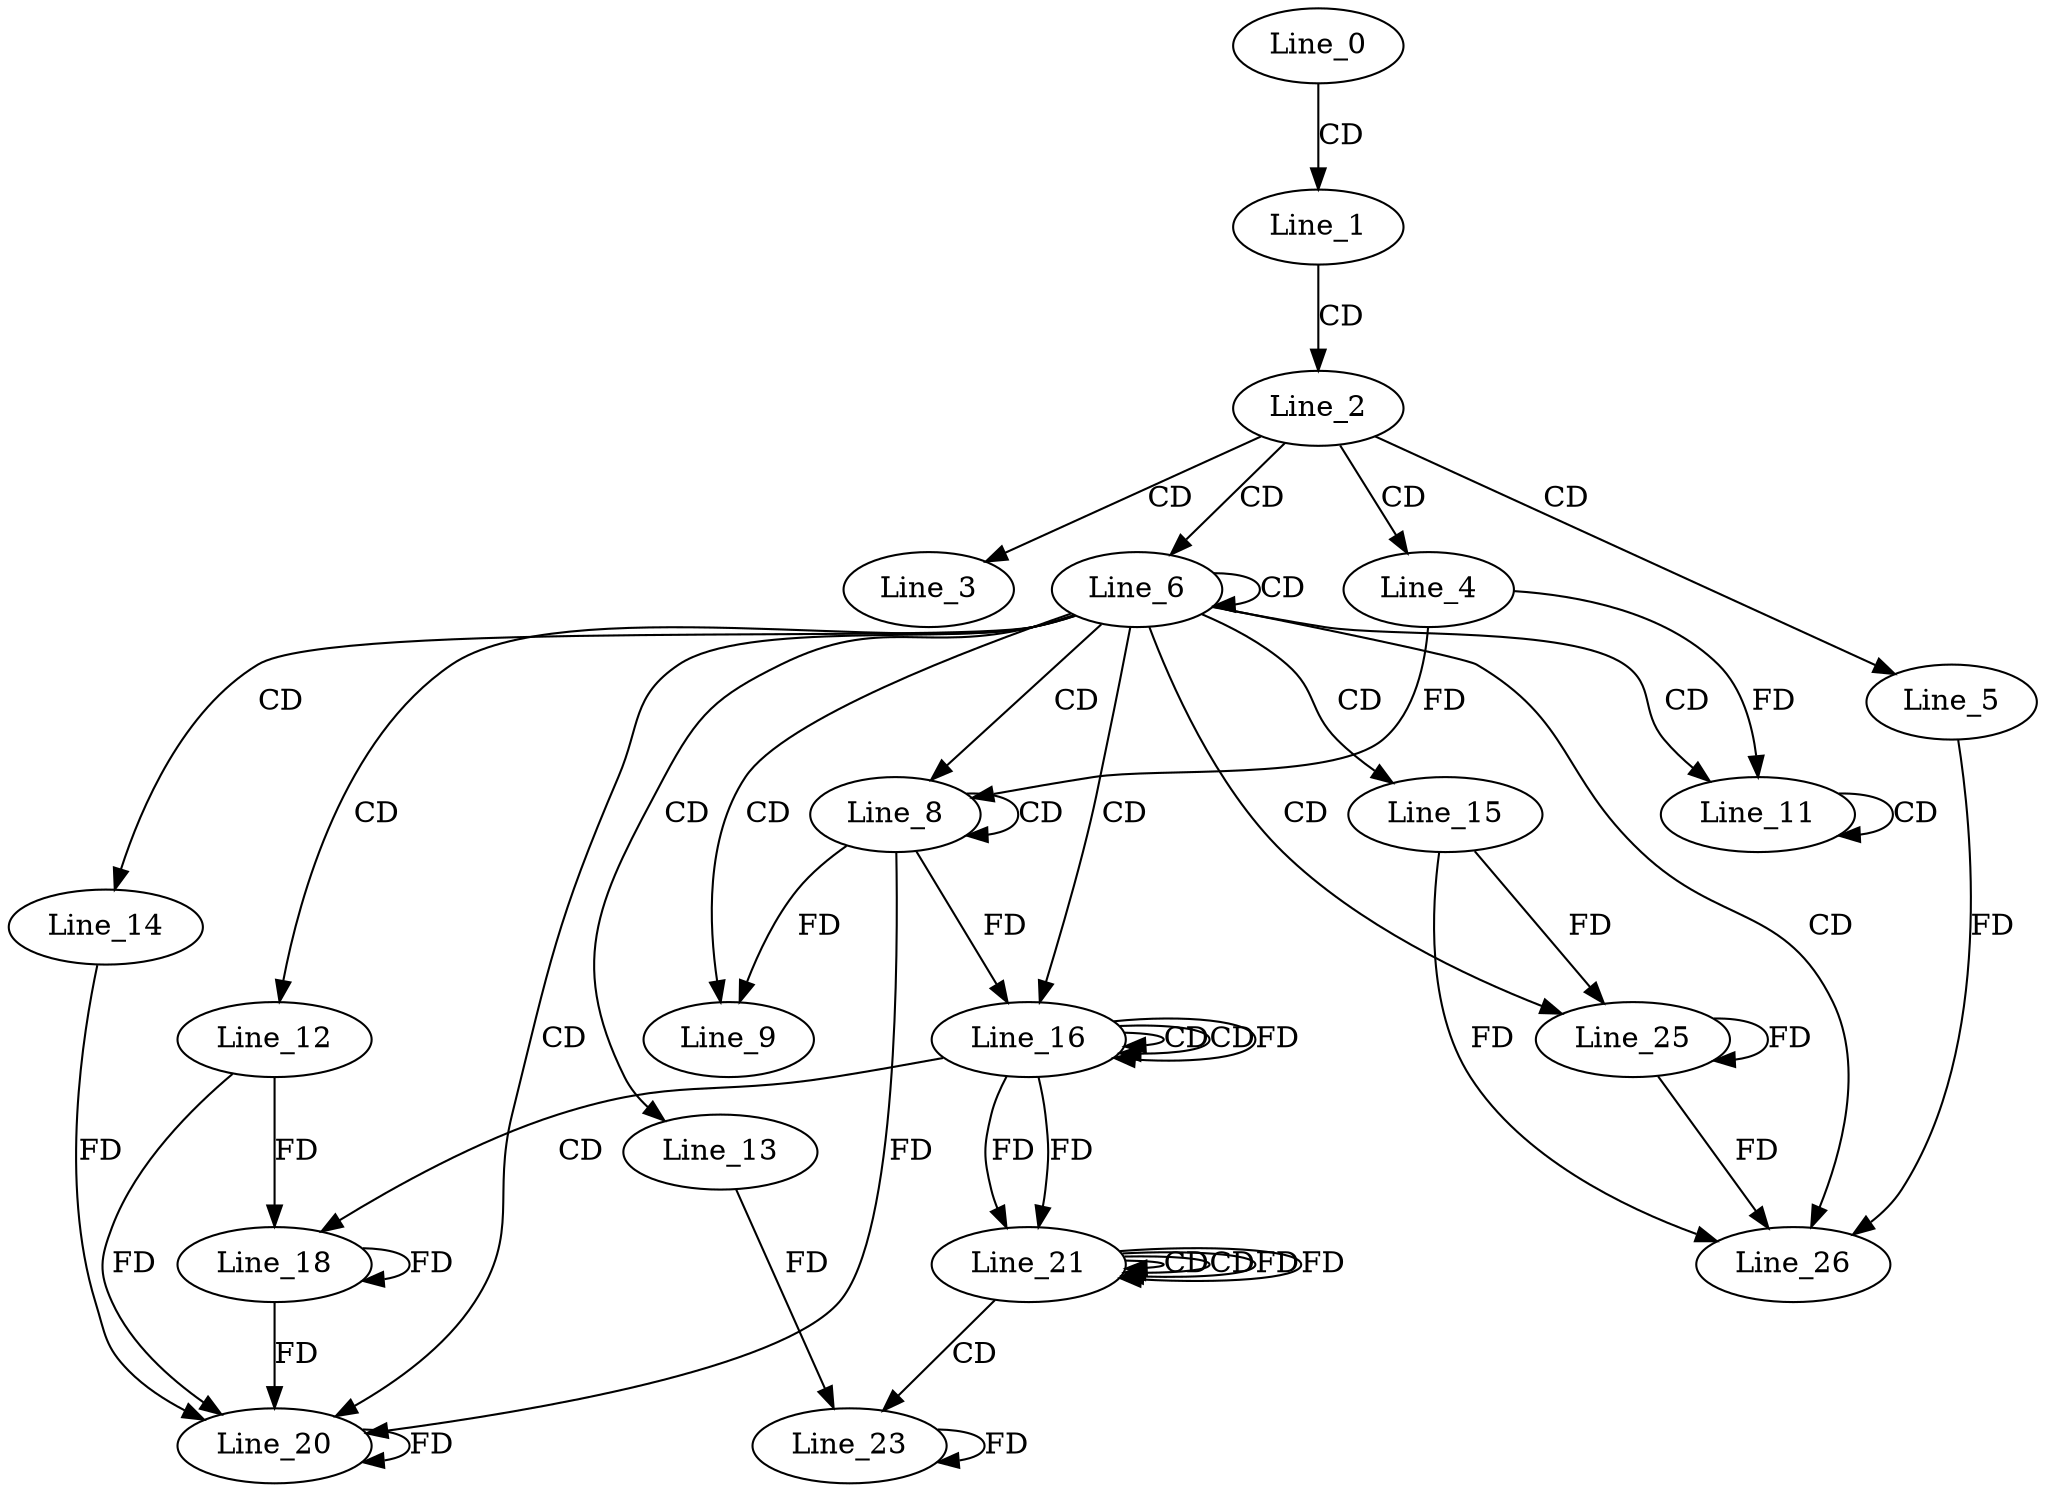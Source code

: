 digraph G {
  Line_0;
  Line_1;
  Line_2;
  Line_3;
  Line_4;
  Line_5;
  Line_6;
  Line_8;
  Line_8;
  Line_8;
  Line_9;
  Line_11;
  Line_11;
  Line_11;
  Line_12;
  Line_13;
  Line_14;
  Line_15;
  Line_16;
  Line_16;
  Line_16;
  Line_18;
  Line_18;
  Line_20;
  Line_21;
  Line_21;
  Line_21;
  Line_23;
  Line_23;
  Line_25;
  Line_25;
  Line_26;
  Line_26;
  Line_0 -> Line_1 [ label="CD" ];
  Line_1 -> Line_2 [ label="CD" ];
  Line_2 -> Line_3 [ label="CD" ];
  Line_2 -> Line_4 [ label="CD" ];
  Line_2 -> Line_5 [ label="CD" ];
  Line_2 -> Line_6 [ label="CD" ];
  Line_6 -> Line_6 [ label="CD" ];
  Line_6 -> Line_8 [ label="CD" ];
  Line_8 -> Line_8 [ label="CD" ];
  Line_4 -> Line_8 [ label="FD" ];
  Line_6 -> Line_9 [ label="CD" ];
  Line_8 -> Line_9 [ label="FD" ];
  Line_6 -> Line_11 [ label="CD" ];
  Line_11 -> Line_11 [ label="CD" ];
  Line_4 -> Line_11 [ label="FD" ];
  Line_6 -> Line_12 [ label="CD" ];
  Line_6 -> Line_13 [ label="CD" ];
  Line_6 -> Line_14 [ label="CD" ];
  Line_6 -> Line_15 [ label="CD" ];
  Line_6 -> Line_16 [ label="CD" ];
  Line_16 -> Line_16 [ label="CD" ];
  Line_8 -> Line_16 [ label="FD" ];
  Line_16 -> Line_16 [ label="CD" ];
  Line_16 -> Line_16 [ label="FD" ];
  Line_16 -> Line_18 [ label="CD" ];
  Line_18 -> Line_18 [ label="FD" ];
  Line_12 -> Line_18 [ label="FD" ];
  Line_6 -> Line_20 [ label="CD" ];
  Line_14 -> Line_20 [ label="FD" ];
  Line_20 -> Line_20 [ label="FD" ];
  Line_18 -> Line_20 [ label="FD" ];
  Line_12 -> Line_20 [ label="FD" ];
  Line_8 -> Line_20 [ label="FD" ];
  Line_21 -> Line_21 [ label="CD" ];
  Line_16 -> Line_21 [ label="FD" ];
  Line_21 -> Line_21 [ label="CD" ];
  Line_21 -> Line_21 [ label="FD" ];
  Line_16 -> Line_21 [ label="FD" ];
  Line_21 -> Line_23 [ label="CD" ];
  Line_23 -> Line_23 [ label="FD" ];
  Line_13 -> Line_23 [ label="FD" ];
  Line_6 -> Line_25 [ label="CD" ];
  Line_15 -> Line_25 [ label="FD" ];
  Line_25 -> Line_25 [ label="FD" ];
  Line_6 -> Line_26 [ label="CD" ];
  Line_5 -> Line_26 [ label="FD" ];
  Line_15 -> Line_26 [ label="FD" ];
  Line_25 -> Line_26 [ label="FD" ];
  Line_21 -> Line_21 [ label="FD" ];
}
